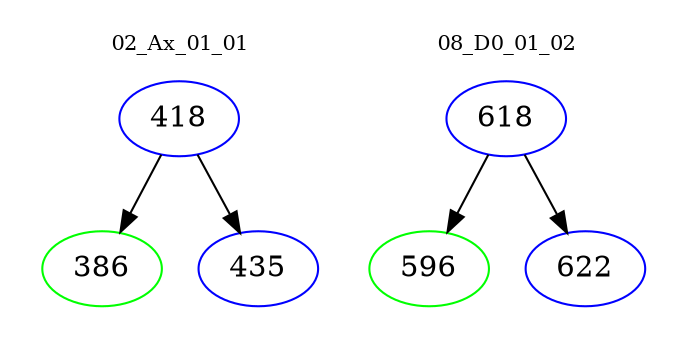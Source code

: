 digraph{
subgraph cluster_0 {
color = white
label = "02_Ax_01_01";
fontsize=10;
T0_418 [label="418", color="blue"]
T0_418 -> T0_386 [color="black"]
T0_386 [label="386", color="green"]
T0_418 -> T0_435 [color="black"]
T0_435 [label="435", color="blue"]
}
subgraph cluster_1 {
color = white
label = "08_D0_01_02";
fontsize=10;
T1_618 [label="618", color="blue"]
T1_618 -> T1_596 [color="black"]
T1_596 [label="596", color="green"]
T1_618 -> T1_622 [color="black"]
T1_622 [label="622", color="blue"]
}
}

